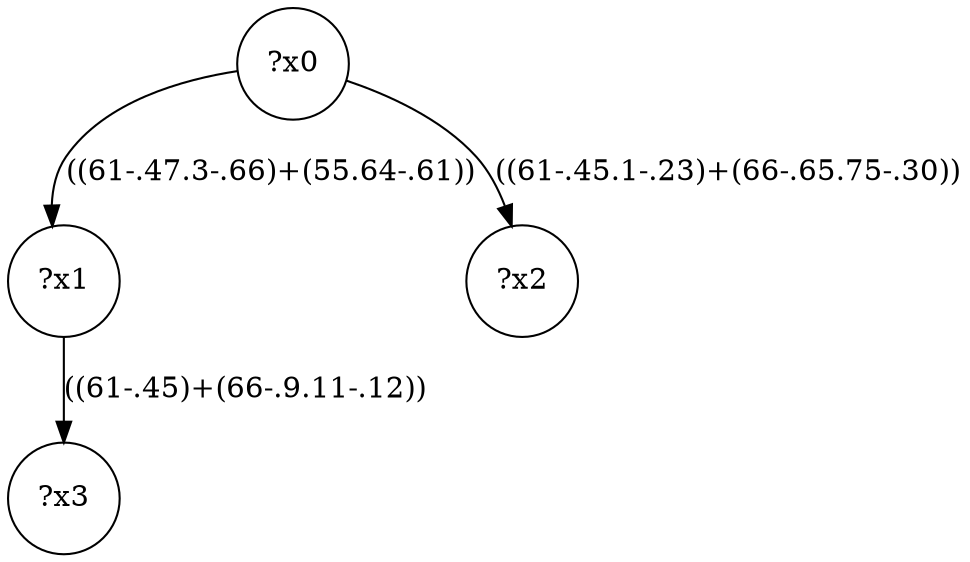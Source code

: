 digraph g {
	x0 [shape=circle, label="?x0"];
	x1 [shape=circle, label="?x1"];
	x0 -> x1 [label="((61-.47.3-.66)+(55.64-.61))"];
	x2 [shape=circle, label="?x2"];
	x0 -> x2 [label="((61-.45.1-.23)+(66-.65.75-.30))"];
	x3 [shape=circle, label="?x3"];
	x1 -> x3 [label="((61-.45)+(66-.9.11-.12))"];
}
